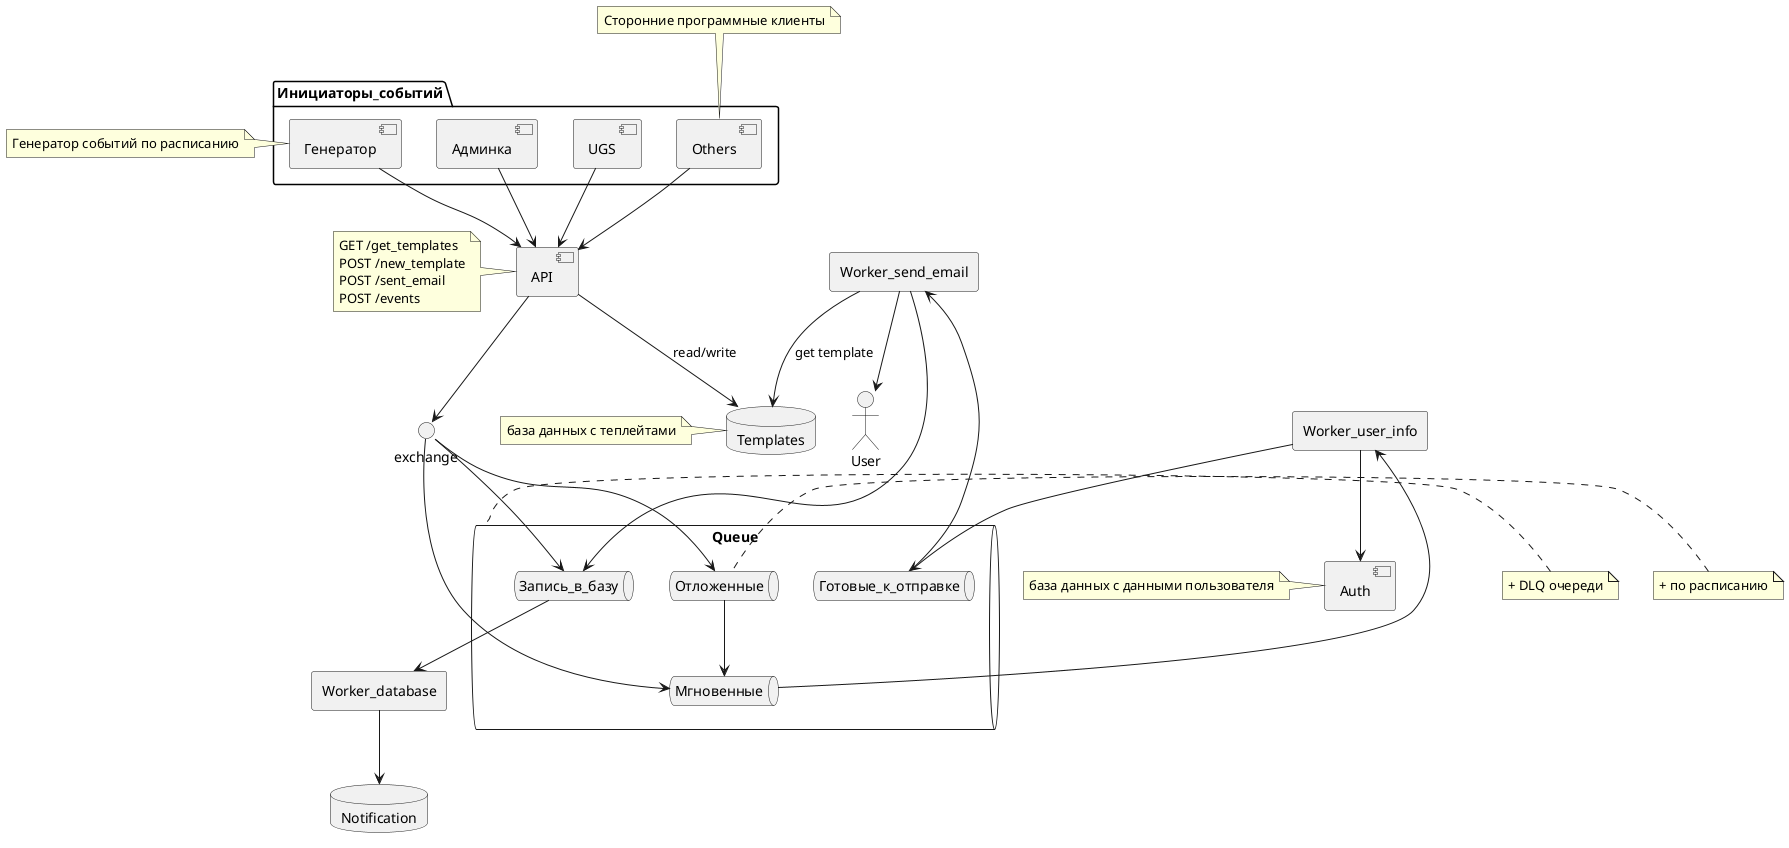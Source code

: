 @startuml notification
package Инициаторы_событий {
    component Админка as admin
    component Генератор as generator
    component UGS as ugs
    component Others as others
}
note left of generator : Генератор событий по расписанию
note top of others : Сторонние программные клиенты


component API as api
agent Worker_database as w_db
agent Worker_user_info as w_u_info
agent Worker_send_email as w_s_email
interface exchange as exc
actor User as user

database Templates as templ
component Auth as auth
database Notification as notif
note left of templ : база данных с теплейтами
note left of auth : база данных с данными пользователя
note left of api
    GET /get_templates 
    POST /new_template
    POST /sent_email
    POST /events
end note


queue Queue as qu {
    interface exchange as exc
    queue Мгновенные as moment
    queue Отложенные as late
    queue Готовые_к_отправке as ready
    queue Запись_в_базу as write_to_db
}
note left of qu : + DLQ очереди
note left of late : + по расписанию

admin --> api
generator --> api
others --> api
ugs --> api

api --> exc
exc --> write_to_db
exc --> moment
exc --> late

write_to_db --> w_db 
w_db --> notif

moment --> w_u_info
late --> moment
w_u_info --> auth
w_u_info --> ready
ready --> w_s_email
w_s_email --> user
w_s_email ---> write_to_db

api --> templ : read/write
w_s_email --> templ : get template
